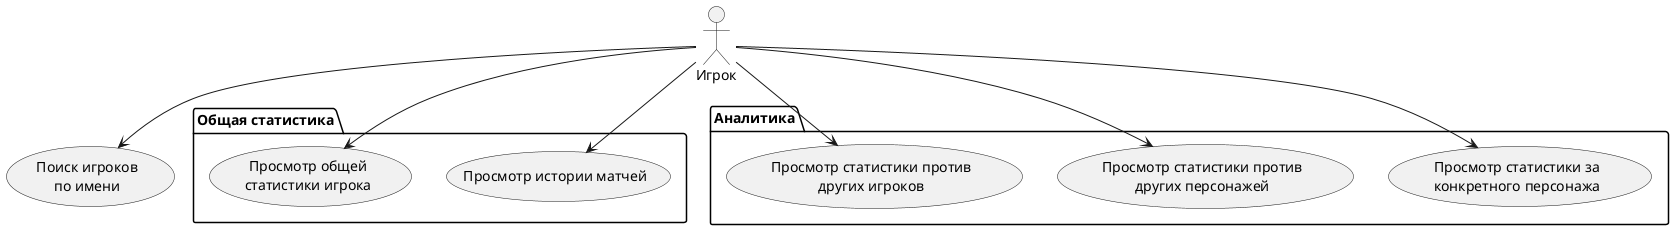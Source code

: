 @startuml
actor Игрок as p
usecase "Поиск игроков\nпо имени" as UC1


package "Общая статистика" {
usecase "Просмотр истории матчей" as UC2
usecase "Просмотр общей\nстатистики игрока" as UC3
}

package Аналитика {
usecase "Просмотр статистики за\nконкретного персонажа" as UC4
usecase "Просмотр статистики против\nдругих персонажей" as UC5
usecase "Просмотр статистики против\nдругих игроков" as UC6
}

p --> UC1
p --> UC2
p --> UC3
p --> UC4
p --> UC5
p --> UC6

@enduml
